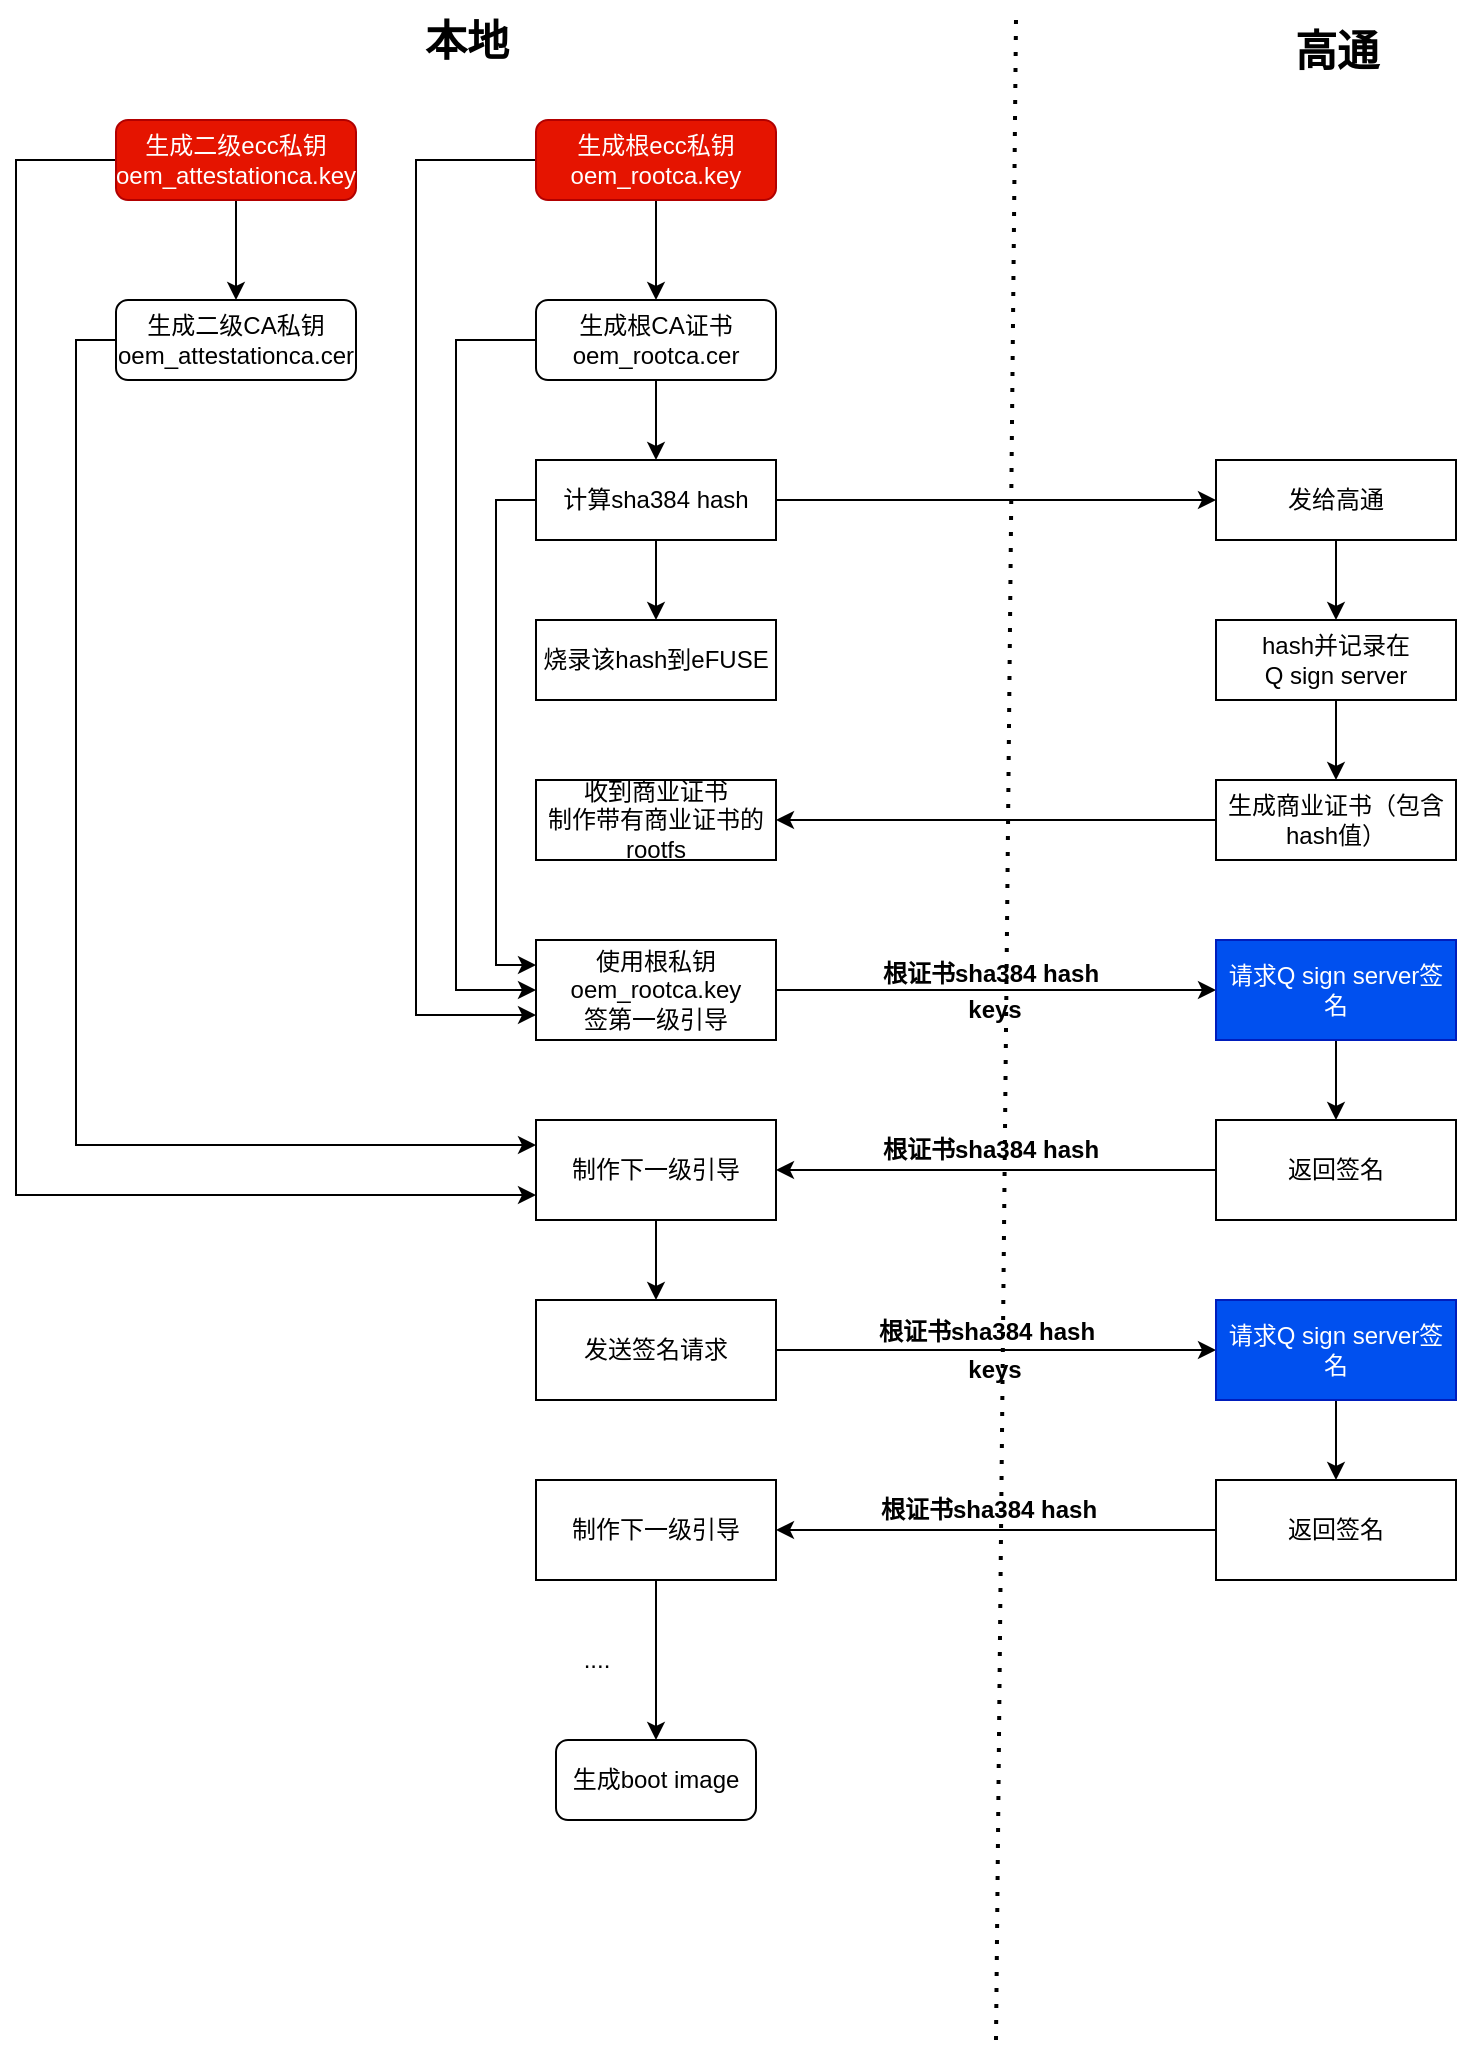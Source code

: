 <mxfile version="20.8.16" type="device"><diagram id="C5RBs43oDa-KdzZeNtuy" name="Page-1"><mxGraphModel dx="2409" dy="850" grid="1" gridSize="10" guides="1" tooltips="1" connect="1" arrows="1" fold="1" page="1" pageScale="1" pageWidth="827" pageHeight="1169" math="0" shadow="0"><root><mxCell id="WIyWlLk6GJQsqaUBKTNV-0"/><mxCell id="WIyWlLk6GJQsqaUBKTNV-1" parent="WIyWlLk6GJQsqaUBKTNV-0"/><mxCell id="yCYzC8OieFaVsbllJZh8-14" style="edgeStyle=orthogonalEdgeStyle;rounded=0;orthogonalLoop=1;jettySize=auto;html=1;exitX=0.5;exitY=1;exitDx=0;exitDy=0;entryX=0.5;entryY=0;entryDx=0;entryDy=0;" parent="WIyWlLk6GJQsqaUBKTNV-1" source="WIyWlLk6GJQsqaUBKTNV-3" target="yCYzC8OieFaVsbllJZh8-0" edge="1"><mxGeometry relative="1" as="geometry"/></mxCell><mxCell id="yCYzC8OieFaVsbllJZh8-31" style="edgeStyle=orthogonalEdgeStyle;rounded=0;orthogonalLoop=1;jettySize=auto;html=1;exitX=0;exitY=0.5;exitDx=0;exitDy=0;entryX=0;entryY=0.75;entryDx=0;entryDy=0;" parent="WIyWlLk6GJQsqaUBKTNV-1" source="WIyWlLk6GJQsqaUBKTNV-3" target="yCYzC8OieFaVsbllJZh8-27" edge="1"><mxGeometry relative="1" as="geometry"><Array as="points"><mxPoint x="180" y="110"/><mxPoint x="180" y="538"/></Array></mxGeometry></mxCell><mxCell id="WIyWlLk6GJQsqaUBKTNV-3" value="生成根ecc私钥oem_rootca.key" style="rounded=1;whiteSpace=wrap;html=1;fontSize=12;glass=0;strokeWidth=1;shadow=0;fillColor=#e51400;fontColor=#ffffff;strokeColor=#B20000;" parent="WIyWlLk6GJQsqaUBKTNV-1" vertex="1"><mxGeometry x="240" y="90" width="120" height="40" as="geometry"/></mxCell><mxCell id="yCYzC8OieFaVsbllJZh8-16" style="edgeStyle=orthogonalEdgeStyle;rounded=0;orthogonalLoop=1;jettySize=auto;html=1;exitX=0.5;exitY=1;exitDx=0;exitDy=0;entryX=0.5;entryY=0;entryDx=0;entryDy=0;" parent="WIyWlLk6GJQsqaUBKTNV-1" source="yCYzC8OieFaVsbllJZh8-0" target="yCYzC8OieFaVsbllJZh8-15" edge="1"><mxGeometry relative="1" as="geometry"/></mxCell><mxCell id="yCYzC8OieFaVsbllJZh8-34" style="edgeStyle=orthogonalEdgeStyle;rounded=0;orthogonalLoop=1;jettySize=auto;html=1;exitX=0;exitY=0.5;exitDx=0;exitDy=0;entryX=0;entryY=0.5;entryDx=0;entryDy=0;" parent="WIyWlLk6GJQsqaUBKTNV-1" source="yCYzC8OieFaVsbllJZh8-0" target="yCYzC8OieFaVsbllJZh8-27" edge="1"><mxGeometry relative="1" as="geometry"><Array as="points"><mxPoint x="200" y="200"/><mxPoint x="200" y="525"/></Array></mxGeometry></mxCell><mxCell id="yCYzC8OieFaVsbllJZh8-0" value="生成根CA证书&lt;br&gt;oem_rootca.cer" style="rounded=1;whiteSpace=wrap;html=1;fontSize=12;glass=0;strokeWidth=1;shadow=0;" parent="WIyWlLk6GJQsqaUBKTNV-1" vertex="1"><mxGeometry x="240" y="180" width="120" height="40" as="geometry"/></mxCell><mxCell id="yCYzC8OieFaVsbllJZh8-13" style="edgeStyle=orthogonalEdgeStyle;rounded=0;orthogonalLoop=1;jettySize=auto;html=1;exitX=0.5;exitY=1;exitDx=0;exitDy=0;" parent="WIyWlLk6GJQsqaUBKTNV-1" source="yCYzC8OieFaVsbllJZh8-1" target="yCYzC8OieFaVsbllJZh8-12" edge="1"><mxGeometry relative="1" as="geometry"/></mxCell><mxCell id="yCYzC8OieFaVsbllJZh8-50" style="edgeStyle=orthogonalEdgeStyle;rounded=0;orthogonalLoop=1;jettySize=auto;html=1;entryX=0;entryY=0.75;entryDx=0;entryDy=0;" parent="WIyWlLk6GJQsqaUBKTNV-1" source="yCYzC8OieFaVsbllJZh8-1" target="yCYzC8OieFaVsbllJZh8-39" edge="1"><mxGeometry relative="1" as="geometry"><Array as="points"><mxPoint x="-20" y="110"/><mxPoint x="-20" y="628"/></Array></mxGeometry></mxCell><mxCell id="yCYzC8OieFaVsbllJZh8-1" value="生成二级ecc私钥&lt;br&gt;oem_attestationca.key" style="rounded=1;whiteSpace=wrap;html=1;fontSize=12;glass=0;strokeWidth=1;shadow=0;fillColor=#e51400;fontColor=#ffffff;strokeColor=#B20000;" parent="WIyWlLk6GJQsqaUBKTNV-1" vertex="1"><mxGeometry x="30" y="90" width="120" height="40" as="geometry"/></mxCell><mxCell id="yCYzC8OieFaVsbllJZh8-8" style="edgeStyle=orthogonalEdgeStyle;rounded=0;orthogonalLoop=1;jettySize=auto;html=1;exitX=0.5;exitY=1;exitDx=0;exitDy=0;" parent="WIyWlLk6GJQsqaUBKTNV-1" source="yCYzC8OieFaVsbllJZh8-5" target="yCYzC8OieFaVsbllJZh8-6" edge="1"><mxGeometry relative="1" as="geometry"/></mxCell><mxCell id="yCYzC8OieFaVsbllJZh8-5" value="发给高通" style="rounded=0;whiteSpace=wrap;html=1;" parent="WIyWlLk6GJQsqaUBKTNV-1" vertex="1"><mxGeometry x="580" y="260" width="120" height="40" as="geometry"/></mxCell><mxCell id="yCYzC8OieFaVsbllJZh8-10" style="edgeStyle=orthogonalEdgeStyle;rounded=0;orthogonalLoop=1;jettySize=auto;html=1;exitX=0.5;exitY=1;exitDx=0;exitDy=0;" parent="WIyWlLk6GJQsqaUBKTNV-1" source="yCYzC8OieFaVsbllJZh8-6" target="yCYzC8OieFaVsbllJZh8-9" edge="1"><mxGeometry relative="1" as="geometry"/></mxCell><mxCell id="yCYzC8OieFaVsbllJZh8-6" value="hash并记录在&lt;br&gt;Q sign server" style="rounded=0;whiteSpace=wrap;html=1;" parent="WIyWlLk6GJQsqaUBKTNV-1" vertex="1"><mxGeometry x="580" y="340" width="120" height="40" as="geometry"/></mxCell><mxCell id="yCYzC8OieFaVsbllJZh8-20" style="edgeStyle=orthogonalEdgeStyle;rounded=0;orthogonalLoop=1;jettySize=auto;html=1;exitX=0;exitY=0.5;exitDx=0;exitDy=0;" parent="WIyWlLk6GJQsqaUBKTNV-1" source="yCYzC8OieFaVsbllJZh8-9" target="yCYzC8OieFaVsbllJZh8-18" edge="1"><mxGeometry relative="1" as="geometry"/></mxCell><mxCell id="yCYzC8OieFaVsbllJZh8-9" value="生成商业证书（包含hash值）" style="rounded=0;whiteSpace=wrap;html=1;" parent="WIyWlLk6GJQsqaUBKTNV-1" vertex="1"><mxGeometry x="580" y="420" width="120" height="40" as="geometry"/></mxCell><mxCell id="yCYzC8OieFaVsbllJZh8-47" style="edgeStyle=orthogonalEdgeStyle;rounded=0;orthogonalLoop=1;jettySize=auto;html=1;exitX=0;exitY=0.5;exitDx=0;exitDy=0;entryX=0;entryY=0.25;entryDx=0;entryDy=0;" parent="WIyWlLk6GJQsqaUBKTNV-1" source="yCYzC8OieFaVsbllJZh8-12" target="yCYzC8OieFaVsbllJZh8-39" edge="1"><mxGeometry relative="1" as="geometry"/></mxCell><mxCell id="yCYzC8OieFaVsbllJZh8-12" value="生成二级CA私钥&lt;br&gt;oem_attestationca.cer" style="rounded=1;whiteSpace=wrap;html=1;fontSize=12;glass=0;strokeWidth=1;shadow=0;" parent="WIyWlLk6GJQsqaUBKTNV-1" vertex="1"><mxGeometry x="30" y="180" width="120" height="40" as="geometry"/></mxCell><mxCell id="yCYzC8OieFaVsbllJZh8-17" style="edgeStyle=orthogonalEdgeStyle;rounded=0;orthogonalLoop=1;jettySize=auto;html=1;exitX=1;exitY=0.5;exitDx=0;exitDy=0;entryX=0;entryY=0.5;entryDx=0;entryDy=0;" parent="WIyWlLk6GJQsqaUBKTNV-1" source="yCYzC8OieFaVsbllJZh8-15" target="yCYzC8OieFaVsbllJZh8-5" edge="1"><mxGeometry relative="1" as="geometry"/></mxCell><mxCell id="yCYzC8OieFaVsbllJZh8-26" style="edgeStyle=orthogonalEdgeStyle;rounded=0;orthogonalLoop=1;jettySize=auto;html=1;exitX=0.5;exitY=1;exitDx=0;exitDy=0;entryX=0.5;entryY=0;entryDx=0;entryDy=0;" parent="WIyWlLk6GJQsqaUBKTNV-1" source="yCYzC8OieFaVsbllJZh8-15" target="yCYzC8OieFaVsbllJZh8-25" edge="1"><mxGeometry relative="1" as="geometry"/></mxCell><mxCell id="yCYzC8OieFaVsbllJZh8-35" style="edgeStyle=orthogonalEdgeStyle;rounded=0;orthogonalLoop=1;jettySize=auto;html=1;exitX=0;exitY=0.5;exitDx=0;exitDy=0;entryX=0;entryY=0.25;entryDx=0;entryDy=0;" parent="WIyWlLk6GJQsqaUBKTNV-1" source="yCYzC8OieFaVsbllJZh8-15" target="yCYzC8OieFaVsbllJZh8-27" edge="1"><mxGeometry relative="1" as="geometry"/></mxCell><mxCell id="yCYzC8OieFaVsbllJZh8-15" value="计算sha384 hash" style="rounded=0;whiteSpace=wrap;html=1;" parent="WIyWlLk6GJQsqaUBKTNV-1" vertex="1"><mxGeometry x="240" y="260" width="120" height="40" as="geometry"/></mxCell><mxCell id="yCYzC8OieFaVsbllJZh8-18" value="收到商业证书&lt;br&gt;制作带有商业证书的rootfs" style="rounded=0;whiteSpace=wrap;html=1;" parent="WIyWlLk6GJQsqaUBKTNV-1" vertex="1"><mxGeometry x="240" y="420" width="120" height="40" as="geometry"/></mxCell><mxCell id="yCYzC8OieFaVsbllJZh8-25" value="烧录该hash到eFUSE" style="rounded=0;whiteSpace=wrap;html=1;" parent="WIyWlLk6GJQsqaUBKTNV-1" vertex="1"><mxGeometry x="240" y="340" width="120" height="40" as="geometry"/></mxCell><mxCell id="yCYzC8OieFaVsbllJZh8-36" style="edgeStyle=orthogonalEdgeStyle;rounded=0;orthogonalLoop=1;jettySize=auto;html=1;exitX=1;exitY=0.5;exitDx=0;exitDy=0;" parent="WIyWlLk6GJQsqaUBKTNV-1" source="yCYzC8OieFaVsbllJZh8-27" target="yCYzC8OieFaVsbllJZh8-28" edge="1"><mxGeometry relative="1" as="geometry"/></mxCell><mxCell id="yCYzC8OieFaVsbllJZh8-27" value="使用根私钥&lt;br&gt;oem_rootca.key&lt;br&gt;签第一级引导" style="rounded=0;whiteSpace=wrap;html=1;" parent="WIyWlLk6GJQsqaUBKTNV-1" vertex="1"><mxGeometry x="240" y="500" width="120" height="50" as="geometry"/></mxCell><mxCell id="yCYzC8OieFaVsbllJZh8-38" style="edgeStyle=orthogonalEdgeStyle;rounded=0;orthogonalLoop=1;jettySize=auto;html=1;exitX=0.5;exitY=1;exitDx=0;exitDy=0;" parent="WIyWlLk6GJQsqaUBKTNV-1" source="yCYzC8OieFaVsbllJZh8-28" target="yCYzC8OieFaVsbllJZh8-37" edge="1"><mxGeometry relative="1" as="geometry"/></mxCell><mxCell id="yCYzC8OieFaVsbllJZh8-28" value="请求Q sign server签名" style="rounded=0;whiteSpace=wrap;html=1;fillColor=#0050ef;fontColor=#ffffff;strokeColor=#001DBC;" parent="WIyWlLk6GJQsqaUBKTNV-1" vertex="1"><mxGeometry x="580" y="500" width="120" height="50" as="geometry"/></mxCell><mxCell id="yCYzC8OieFaVsbllJZh8-41" style="edgeStyle=orthogonalEdgeStyle;rounded=0;orthogonalLoop=1;jettySize=auto;html=1;exitX=0;exitY=0.5;exitDx=0;exitDy=0;" parent="WIyWlLk6GJQsqaUBKTNV-1" source="yCYzC8OieFaVsbllJZh8-37" target="yCYzC8OieFaVsbllJZh8-39" edge="1"><mxGeometry relative="1" as="geometry"/></mxCell><mxCell id="yCYzC8OieFaVsbllJZh8-37" value="返回签名" style="rounded=0;whiteSpace=wrap;html=1;" parent="WIyWlLk6GJQsqaUBKTNV-1" vertex="1"><mxGeometry x="580" y="590" width="120" height="50" as="geometry"/></mxCell><mxCell id="yCYzC8OieFaVsbllJZh8-48" style="edgeStyle=orthogonalEdgeStyle;rounded=0;orthogonalLoop=1;jettySize=auto;html=1;exitX=0.5;exitY=1;exitDx=0;exitDy=0;" parent="WIyWlLk6GJQsqaUBKTNV-1" source="yCYzC8OieFaVsbllJZh8-39" target="yCYzC8OieFaVsbllJZh8-46" edge="1"><mxGeometry relative="1" as="geometry"/></mxCell><mxCell id="yCYzC8OieFaVsbllJZh8-39" value="制作下一级引导" style="rounded=0;whiteSpace=wrap;html=1;" parent="WIyWlLk6GJQsqaUBKTNV-1" vertex="1"><mxGeometry x="240" y="590" width="120" height="50" as="geometry"/></mxCell><mxCell id="yCYzC8OieFaVsbllJZh8-55" style="edgeStyle=orthogonalEdgeStyle;rounded=0;orthogonalLoop=1;jettySize=auto;html=1;exitX=1;exitY=0.5;exitDx=0;exitDy=0;" parent="WIyWlLk6GJQsqaUBKTNV-1" source="yCYzC8OieFaVsbllJZh8-46" target="yCYzC8OieFaVsbllJZh8-51" edge="1"><mxGeometry relative="1" as="geometry"/></mxCell><mxCell id="yCYzC8OieFaVsbllJZh8-46" value="发送签名请求" style="rounded=0;whiteSpace=wrap;html=1;" parent="WIyWlLk6GJQsqaUBKTNV-1" vertex="1"><mxGeometry x="240" y="680" width="120" height="50" as="geometry"/></mxCell><mxCell id="yCYzC8OieFaVsbllJZh8-58" style="edgeStyle=orthogonalEdgeStyle;rounded=0;orthogonalLoop=1;jettySize=auto;html=1;exitX=0.5;exitY=1;exitDx=0;exitDy=0;entryX=0.5;entryY=0;entryDx=0;entryDy=0;" parent="WIyWlLk6GJQsqaUBKTNV-1" source="yCYzC8OieFaVsbllJZh8-51" target="yCYzC8OieFaVsbllJZh8-57" edge="1"><mxGeometry relative="1" as="geometry"/></mxCell><mxCell id="yCYzC8OieFaVsbllJZh8-51" value="请求Q sign server签名" style="rounded=0;whiteSpace=wrap;html=1;fillColor=#0050ef;fontColor=#ffffff;strokeColor=#001DBC;" parent="WIyWlLk6GJQsqaUBKTNV-1" vertex="1"><mxGeometry x="580" y="680" width="120" height="50" as="geometry"/></mxCell><mxCell id="yCYzC8OieFaVsbllJZh8-53" value="根证书sha384 hash" style="text;html=1;align=center;verticalAlign=middle;resizable=0;points=[];autosize=1;strokeColor=none;fillColor=none;fontStyle=1" parent="WIyWlLk6GJQsqaUBKTNV-1" vertex="1"><mxGeometry x="402" y="502" width="130" height="30" as="geometry"/></mxCell><mxCell id="yCYzC8OieFaVsbllJZh8-54" value="根证书sha384 hash" style="text;html=1;align=center;verticalAlign=middle;resizable=0;points=[];autosize=1;strokeColor=none;fillColor=none;fontStyle=1" parent="WIyWlLk6GJQsqaUBKTNV-1" vertex="1"><mxGeometry x="400" y="681" width="130" height="30" as="geometry"/></mxCell><mxCell id="yCYzC8OieFaVsbllJZh8-65" style="edgeStyle=orthogonalEdgeStyle;rounded=0;orthogonalLoop=1;jettySize=auto;html=1;" parent="WIyWlLk6GJQsqaUBKTNV-1" source="yCYzC8OieFaVsbllJZh8-56" target="yCYzC8OieFaVsbllJZh8-64" edge="1"><mxGeometry relative="1" as="geometry"/></mxCell><mxCell id="yCYzC8OieFaVsbllJZh8-56" value="制作下一级引导" style="rounded=0;whiteSpace=wrap;html=1;" parent="WIyWlLk6GJQsqaUBKTNV-1" vertex="1"><mxGeometry x="240" y="770" width="120" height="50" as="geometry"/></mxCell><mxCell id="yCYzC8OieFaVsbllJZh8-59" style="edgeStyle=orthogonalEdgeStyle;rounded=0;orthogonalLoop=1;jettySize=auto;html=1;exitX=0;exitY=0.5;exitDx=0;exitDy=0;" parent="WIyWlLk6GJQsqaUBKTNV-1" source="yCYzC8OieFaVsbllJZh8-57" target="yCYzC8OieFaVsbllJZh8-56" edge="1"><mxGeometry relative="1" as="geometry"/></mxCell><mxCell id="yCYzC8OieFaVsbllJZh8-57" value="返回签名" style="rounded=0;whiteSpace=wrap;html=1;" parent="WIyWlLk6GJQsqaUBKTNV-1" vertex="1"><mxGeometry x="580" y="770" width="120" height="50" as="geometry"/></mxCell><mxCell id="yCYzC8OieFaVsbllJZh8-60" value="根证书sha384 hash" style="text;html=1;align=center;verticalAlign=middle;resizable=0;points=[];autosize=1;strokeColor=none;fillColor=none;fontStyle=1" parent="WIyWlLk6GJQsqaUBKTNV-1" vertex="1"><mxGeometry x="402" y="590" width="130" height="30" as="geometry"/></mxCell><mxCell id="yCYzC8OieFaVsbllJZh8-61" value="根证书sha384 hash" style="text;html=1;align=center;verticalAlign=middle;resizable=0;points=[];autosize=1;strokeColor=none;fillColor=none;fontStyle=1" parent="WIyWlLk6GJQsqaUBKTNV-1" vertex="1"><mxGeometry x="401" y="770" width="130" height="30" as="geometry"/></mxCell><mxCell id="yCYzC8OieFaVsbllJZh8-62" value="...." style="text;html=1;align=center;verticalAlign=middle;resizable=0;points=[];autosize=1;strokeColor=none;fillColor=none;" parent="WIyWlLk6GJQsqaUBKTNV-1" vertex="1"><mxGeometry x="250" y="845" width="40" height="30" as="geometry"/></mxCell><mxCell id="yCYzC8OieFaVsbllJZh8-64" value="生成boot image" style="rounded=1;whiteSpace=wrap;html=1;" parent="WIyWlLk6GJQsqaUBKTNV-1" vertex="1"><mxGeometry x="250" y="900" width="100" height="40" as="geometry"/></mxCell><mxCell id="yCYzC8OieFaVsbllJZh8-66" value="本地" style="text;html=1;align=center;verticalAlign=middle;resizable=0;points=[];autosize=1;strokeColor=none;fillColor=none;fontStyle=1;fontSize=21;" parent="WIyWlLk6GJQsqaUBKTNV-1" vertex="1"><mxGeometry x="170" y="30" width="70" height="40" as="geometry"/></mxCell><mxCell id="yCYzC8OieFaVsbllJZh8-67" value="高通" style="text;html=1;align=center;verticalAlign=middle;resizable=0;points=[];autosize=1;strokeColor=none;fillColor=none;fontStyle=1;fontSize=21;" parent="WIyWlLk6GJQsqaUBKTNV-1" vertex="1"><mxGeometry x="605" y="35" width="70" height="40" as="geometry"/></mxCell><mxCell id="yCYzC8OieFaVsbllJZh8-68" value="" style="endArrow=none;dashed=1;html=1;dashPattern=1 3;strokeWidth=2;rounded=0;" parent="WIyWlLk6GJQsqaUBKTNV-1" edge="1"><mxGeometry width="50" height="50" relative="1" as="geometry"><mxPoint x="470" y="1050" as="sourcePoint"/><mxPoint x="480" y="40" as="targetPoint"/></mxGeometry></mxCell><mxCell id="yCYzC8OieFaVsbllJZh8-71" value="keys" style="text;html=1;align=center;verticalAlign=middle;resizable=0;points=[];autosize=1;strokeColor=none;fillColor=none;fontStyle=1" parent="WIyWlLk6GJQsqaUBKTNV-1" vertex="1"><mxGeometry x="444" y="520" width="50" height="30" as="geometry"/></mxCell><mxCell id="yCYzC8OieFaVsbllJZh8-72" value="keys" style="text;html=1;align=center;verticalAlign=middle;resizable=0;points=[];autosize=1;strokeColor=none;fillColor=none;fontStyle=1" parent="WIyWlLk6GJQsqaUBKTNV-1" vertex="1"><mxGeometry x="444" y="700" width="50" height="30" as="geometry"/></mxCell></root></mxGraphModel></diagram></mxfile>